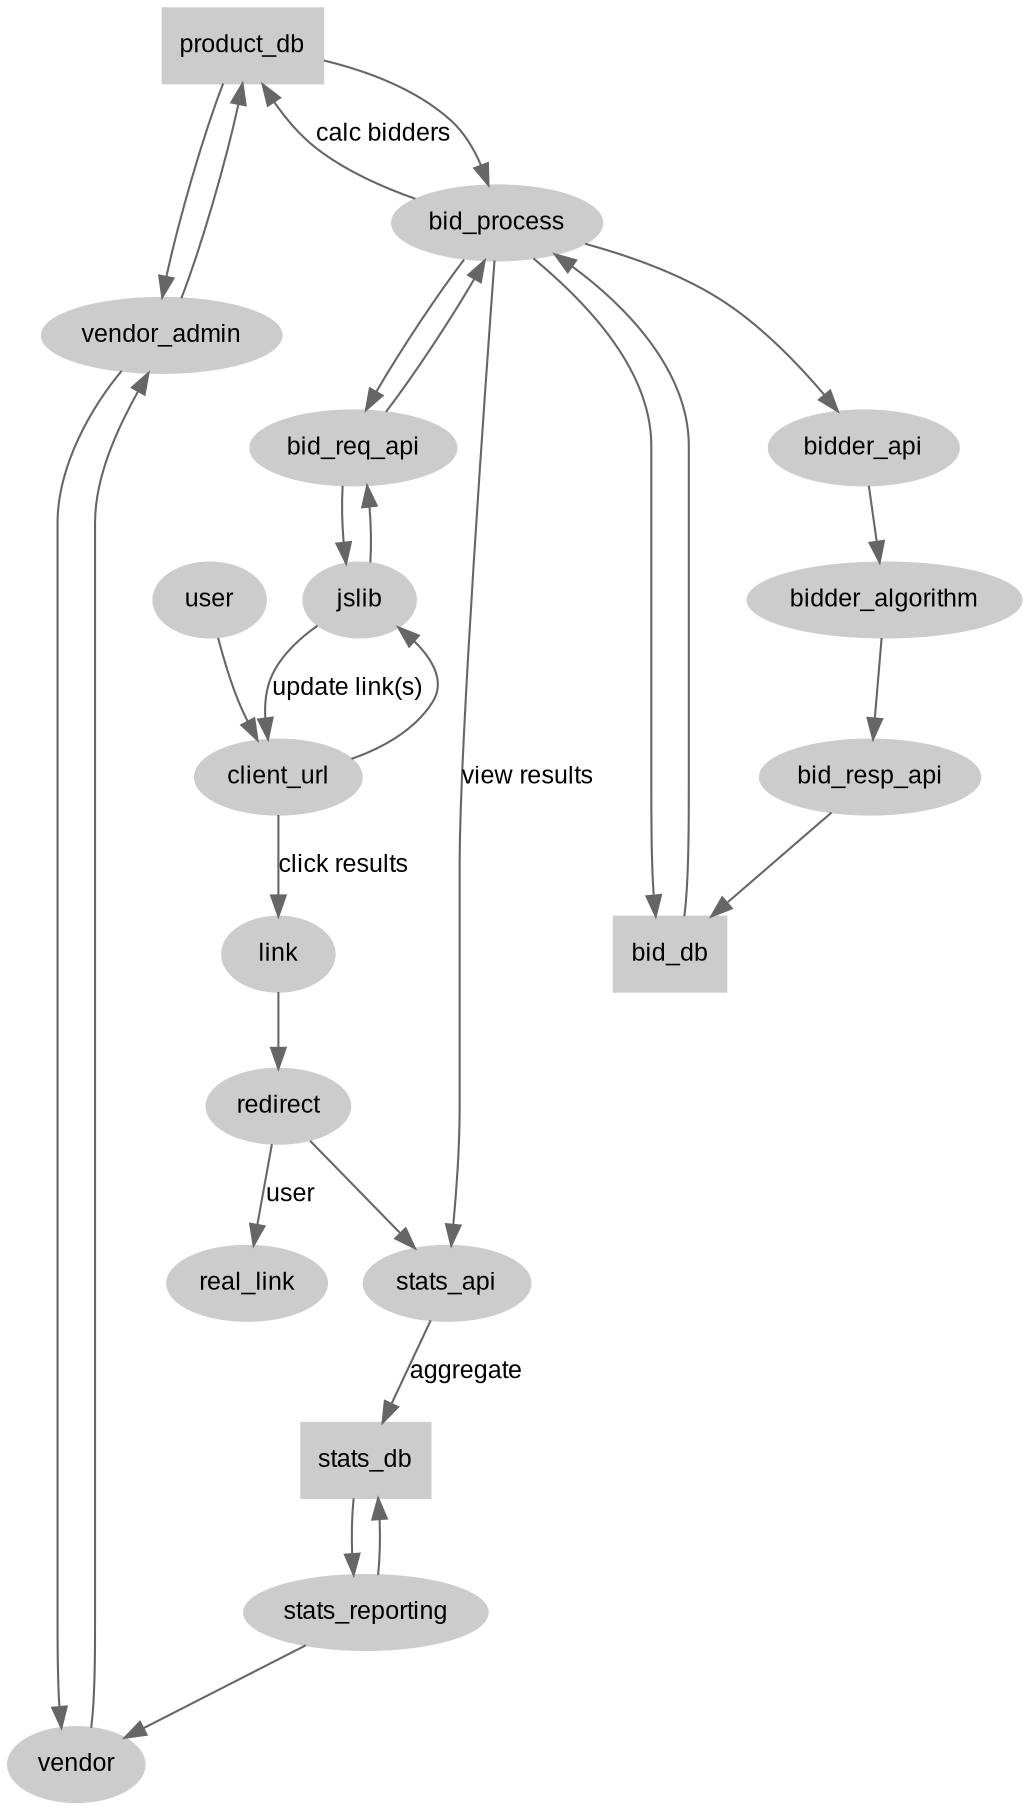 digraph {
  node [fontname=arial,fontsize=12,shape=oval,style=filled,color="#cccccc"]
  edge [fontname=arial,fontsize=12,color="#666666"]
  product_db [shape=box]
  bid_db [shape=box]
  stats_db [shape=box]
  client_url
  bid_req_api
  bid_resp_api
  stats_api

  subgraph {
    bidder_api
    bidder_algorithm
  }

  vendor -> vendor_admin -> product_db -> vendor_admin
  vendor_admin -> vendor

  user -> client_url -> jslib -> bid_req_api -> jslib
  jslib -> client_url [label="update link(s)"]
  bid_req_api -> bid_process
  bid_process -> bidder_api
  bid_process -> product_db [label="calc bidders"]
  product_db -> bid_process
  bidder_api -> bidder_algorithm -> bid_resp_api -> bid_db
  /*bidder_algorithm -> bidder_campaigns
  bidder_algorithm -> bidder_limits
  bidder_algorithm -> bidder_history*/
  bid_process -> bid_db
  bid_process -> bid_req_api
  bid_db -> bid_process
  bid_process -> stats_api [label="view results"]
  stats_api -> stats_db [label="aggregate"]
  stats_reporting -> stats_db -> stats_reporting
  stats_reporting -> vendor

  client_url -> link [label="click results"]
  link -> redirect
  redirect -> real_link [label="user"]
  redirect -> stats_api [label=""]

}

